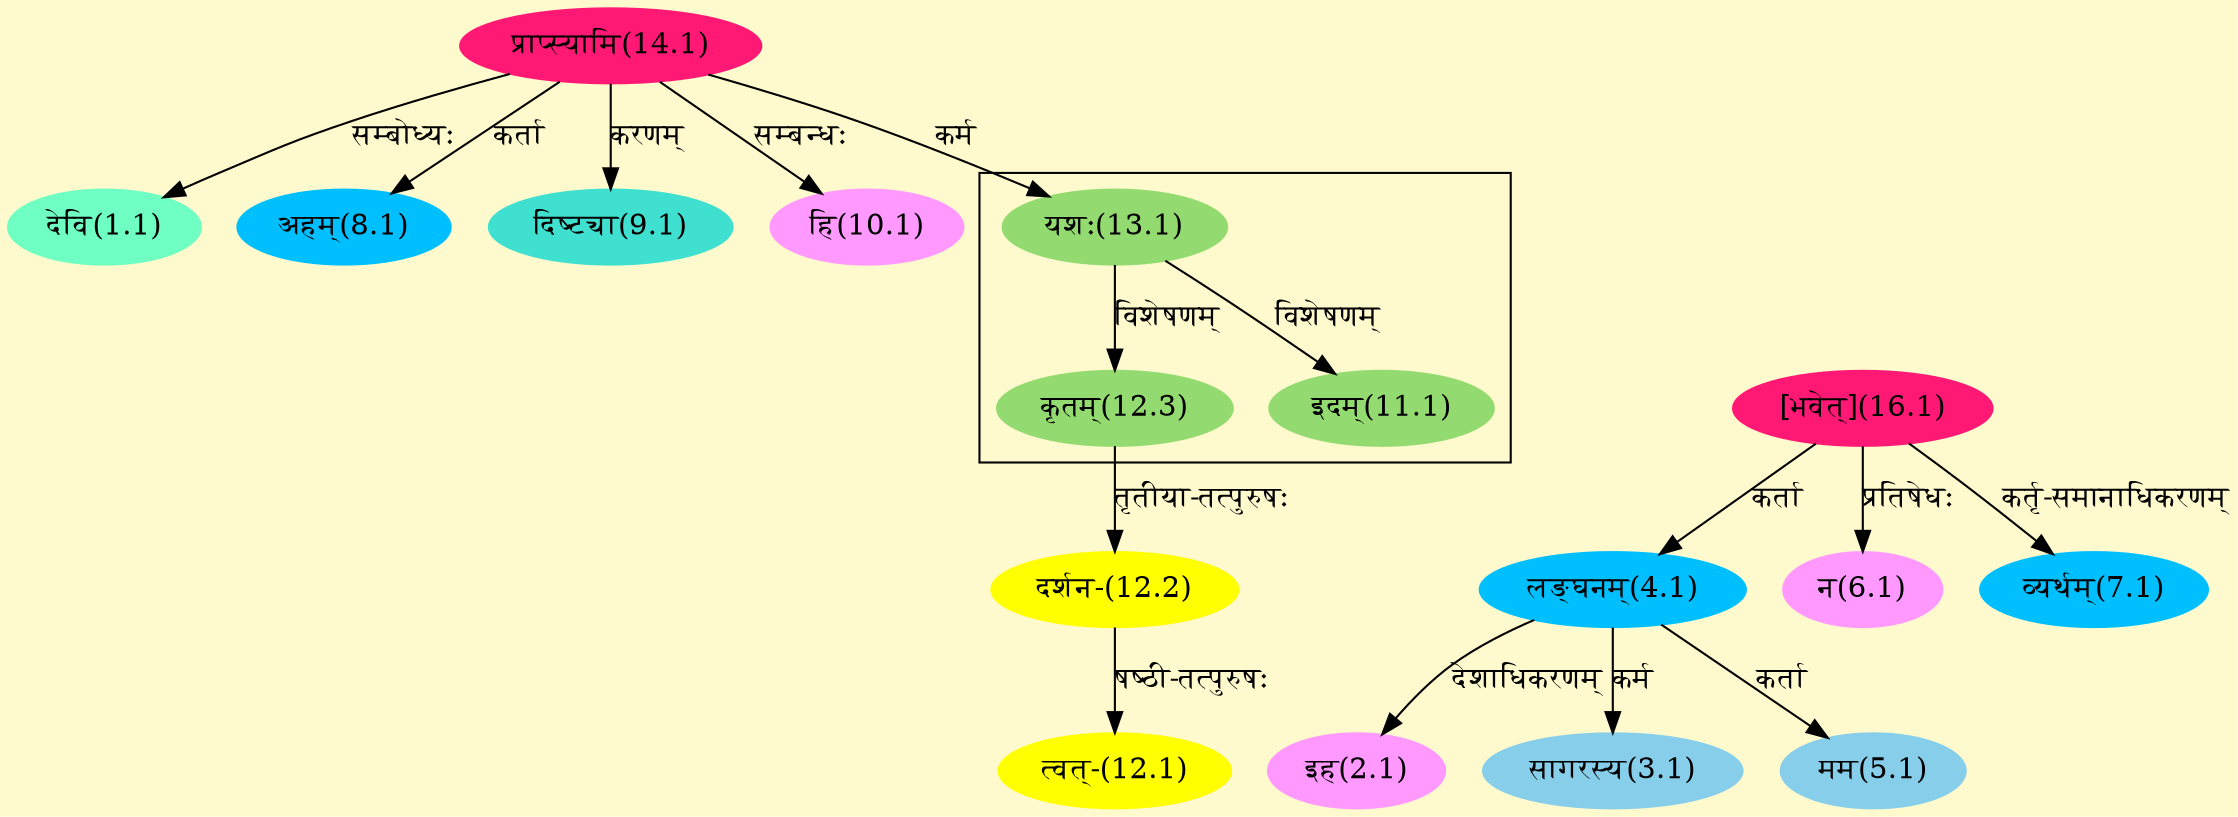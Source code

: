 digraph G{
rankdir=BT;
 compound=true;
 bgcolor="lemonchiffon1";

subgraph cluster_1{
Node11_1 [style=filled, color="#93DB70" label = "इदम्(11.1)"]
Node13_1 [style=filled, color="#93DB70" label = "यशः(13.1)"]
Node12_3 [style=filled, color="#93DB70" label = "कृतम्(12.3)"]

}
Node1_1 [style=filled, color="#6FFFC3" label = "देवि(1.1)"]
Node14_1 [style=filled, color="#FF1975" label = "प्राप्स्यामि(14.1)"]
Node2_1 [style=filled, color="#FF99FF" label = "इह(2.1)"]
Node4_1 [style=filled, color="#00BFFF" label = "लङ्घनम्(4.1)"]
Node3_1 [style=filled, color="#87CEEB" label = "सागरस्य(3.1)"]
Node16_1 [style=filled, color="#FF1975" label = "[भवेत्](16.1)"]
Node5_1 [style=filled, color="#87CEEB" label = "मम(5.1)"]
Node6_1 [style=filled, color="#FF99FF" label = "न(6.1)"]
Node7_1 [style=filled, color="#00BFFF" label = "व्यर्थम्(7.1)"]
Node8_1 [style=filled, color="#00BFFF" label = "अहम्(8.1)"]
Node9_1 [style=filled, color="#40E0D0" label = "दिष्ट्या(9.1)"]
Node10_1 [style=filled, color="#FF99FF" label = "हि(10.1)"]
Node12_1 [style=filled, color="#FFFF00" label = "त्वत्-(12.1)"]
Node12_2 [style=filled, color="#FFFF00" label = "दर्शन-(12.2)"]
Node12_3 [style=filled, color="#93DB70" label = "कृतम्(12.3)"]
Node13_1 [style=filled, color="#93DB70" label = "यशः(13.1)"]
/* Start of Relations section */

Node1_1 -> Node14_1 [  label="सम्बोध्यः"  dir="back" ]
Node2_1 -> Node4_1 [  label="देशाधिकरणम्"  dir="back" ]
Node3_1 -> Node4_1 [  label="कर्म"  dir="back" ]
Node4_1 -> Node16_1 [  label="कर्ता"  dir="back" ]
Node5_1 -> Node4_1 [  label="कर्ता"  dir="back" ]
Node6_1 -> Node16_1 [  label="प्रतिषेधः"  dir="back" ]
Node7_1 -> Node16_1 [  label="कर्तृ-समानाधिकरणम्"  dir="back" ]
Node8_1 -> Node14_1 [  label="कर्ता"  dir="back" ]
Node9_1 -> Node14_1 [  label="करणम्"  dir="back" ]
Node10_1 -> Node14_1 [  label="सम्बन्धः"  dir="back" ]
Node11_1 -> Node13_1 [  label="विशेषणम्"  dir="back" ]
Node12_1 -> Node12_2 [  label="षष्ठी-तत्पुरुषः"  dir="back" ]
Node12_2 -> Node12_3 [  label="तृतीया-तत्पुरुषः"  dir="back" ]
Node12_3 -> Node13_1 [  label="विशेषणम्"  dir="back" ]
Node13_1 -> Node14_1 [  label="कर्म"  dir="back" ]
}
